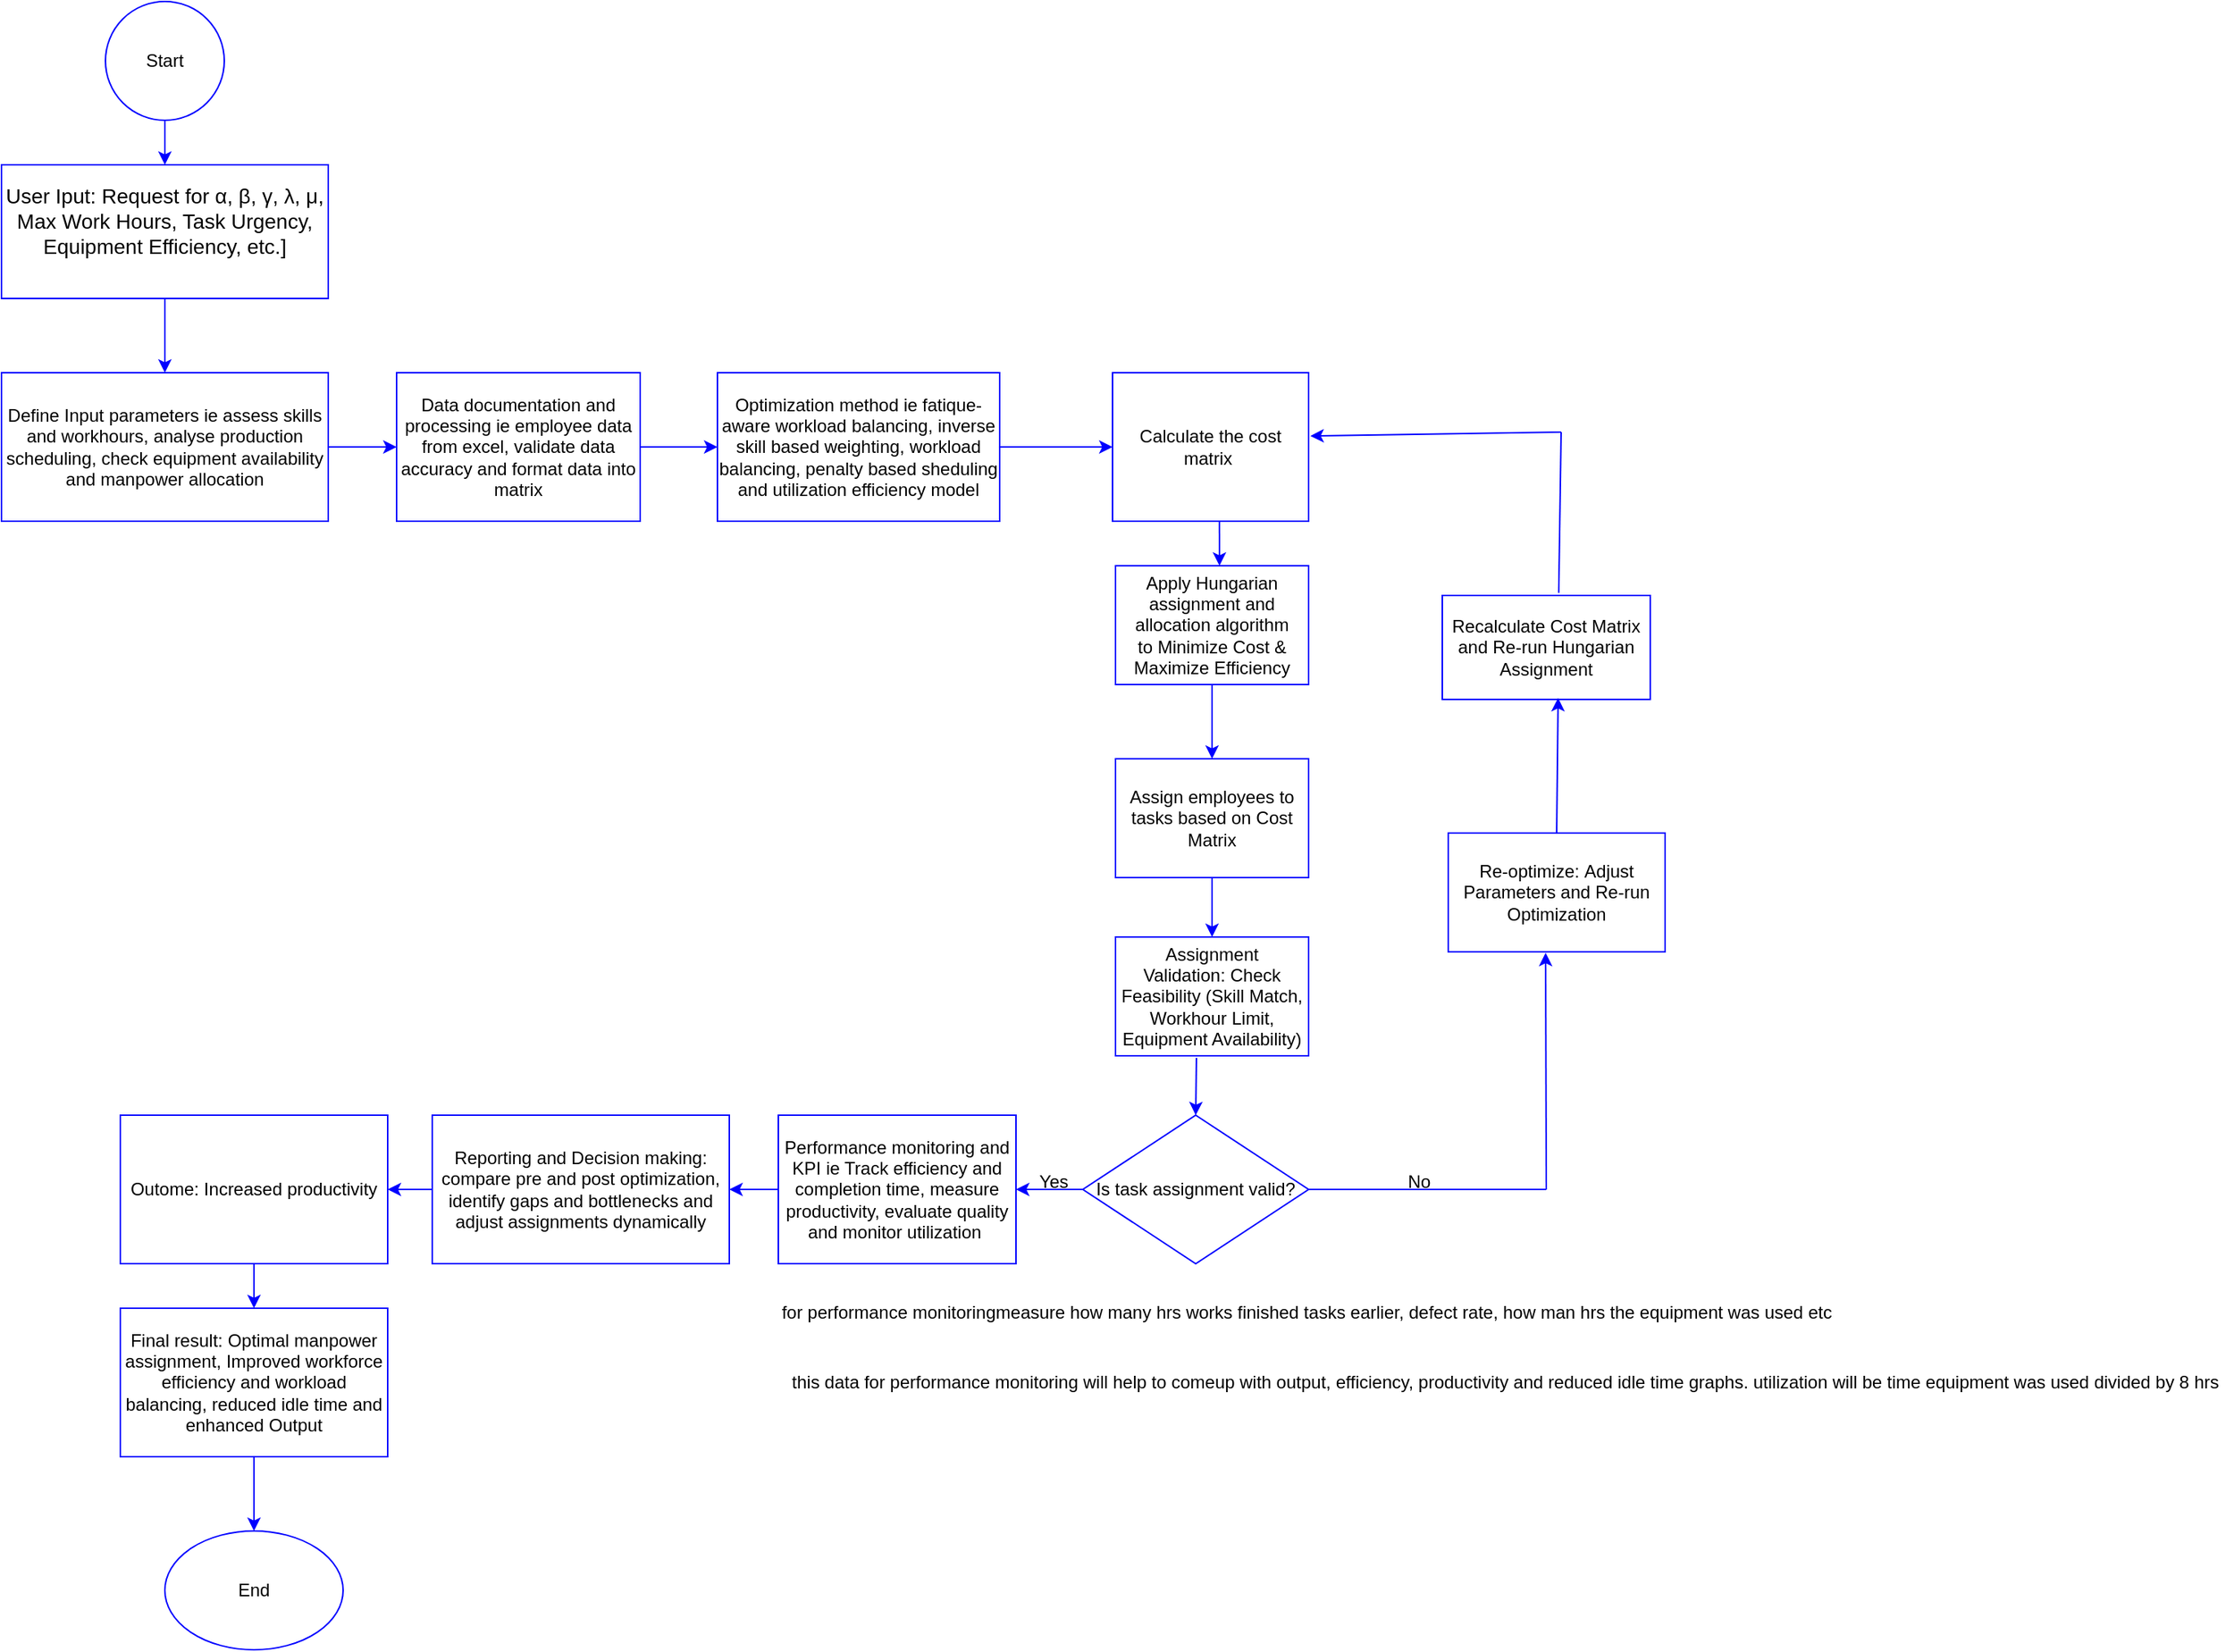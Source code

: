 <mxfile>
    <diagram name="Page-1" id="ewrQpTuAqCpcoub7UlBA">
        <mxGraphModel dx="689" dy="613" grid="1" gridSize="10" guides="1" tooltips="1" connect="1" arrows="1" fold="1" page="1" pageScale="1" pageWidth="850" pageHeight="1100" math="0" shadow="0">
            <root>
                <mxCell id="0"/>
                <mxCell id="1" parent="0"/>
                <mxCell id="90" value="Start" style="ellipse;whiteSpace=wrap;html=1;aspect=fixed;strokeColor=#0000FF;" vertex="1" parent="1">
                    <mxGeometry x="70" y="10" width="80" height="80" as="geometry"/>
                </mxCell>
                <mxCell id="111" style="edgeStyle=none;html=1;" edge="1" parent="1">
                    <mxGeometry relative="1" as="geometry">
                        <mxPoint x="30" y="180" as="targetPoint"/>
                        <mxPoint x="30" y="180" as="sourcePoint"/>
                    </mxGeometry>
                </mxCell>
                <object label="&lt;font style=&quot;font-size: 14px;&quot;&gt;User Iput: Request for&amp;nbsp;&lt;/font&gt;&lt;span style=&quot;background-color: transparent; font-size: 14px;&quot;&gt;α, β, γ, λ, μ, Max Work Hours, Task Urgency, Equipment Efficiency, etc.]&lt;/span&gt;&lt;div&gt;&lt;span style=&quot;background-color: transparent;&quot;&gt;&lt;br&gt;&lt;/span&gt;&lt;/div&gt;" id="91">
                    <mxCell style="rounded=0;whiteSpace=wrap;html=1;strokeColor=#0000FF;" vertex="1" parent="1">
                        <mxGeometry y="120" width="220" height="90" as="geometry"/>
                    </mxCell>
                </object>
                <mxCell id="92" value="Define Input parameters ie assess skills and workhours, analyse production scheduling, check equipment availability and manpower allocation" style="rounded=0;whiteSpace=wrap;html=1;strokeColor=#0000FF;" vertex="1" parent="1">
                    <mxGeometry y="260" width="220" height="100" as="geometry"/>
                </mxCell>
                <mxCell id="118" value="" style="edgeStyle=none;html=1;strokeColor=#0000FF;" edge="1" parent="1" source="93" target="94">
                    <mxGeometry relative="1" as="geometry"/>
                </mxCell>
                <mxCell id="93" value="Data documentation and processing ie employee data from excel, validate data accuracy and format data into matrix" style="rounded=0;whiteSpace=wrap;html=1;strokeColor=#0000FF;" vertex="1" parent="1">
                    <mxGeometry x="266" y="260" width="164" height="100" as="geometry"/>
                </mxCell>
                <mxCell id="94" value="Optimization method ie fatique-aware workload balancing, inverse skill based weighting, workload balancing, penalty based sheduling and utilization efficiency model" style="rounded=0;whiteSpace=wrap;html=1;strokeColor=#0000FF;" vertex="1" parent="1">
                    <mxGeometry x="482" y="260" width="190" height="100" as="geometry"/>
                </mxCell>
                <mxCell id="95" value="Apply Hungarian assignment and allocation algorithm to&amp;nbsp;Minimize Cost &amp;amp; Maximize Efficiency" style="rounded=0;whiteSpace=wrap;html=1;strokeColor=#0000FF;" vertex="1" parent="1">
                    <mxGeometry x="750" y="390" width="130" height="80" as="geometry"/>
                </mxCell>
                <mxCell id="96" value="Calculate the cost matrix&amp;nbsp;" style="rounded=0;whiteSpace=wrap;html=1;strokeColor=#0000FF;" vertex="1" parent="1">
                    <mxGeometry x="748" y="260" width="132" height="100" as="geometry"/>
                </mxCell>
                <mxCell id="97" value="Assign employees to tasks based on Cost Matrix" style="rounded=0;whiteSpace=wrap;html=1;strokeColor=#0000FF;" vertex="1" parent="1">
                    <mxGeometry x="750" y="520" width="130" height="80" as="geometry"/>
                </mxCell>
                <mxCell id="98" value="Assignment Validation:&amp;nbsp;Check Feasibility (Skill Match, Workhour Limit, Equipment Availability)" style="rounded=0;whiteSpace=wrap;html=1;strokeColor=#0000FF;" vertex="1" parent="1">
                    <mxGeometry x="750" y="640" width="130" height="80" as="geometry"/>
                </mxCell>
                <mxCell id="99" value="Is task assignment valid?" style="rhombus;whiteSpace=wrap;html=1;strokeColor=#0000FF;" vertex="1" parent="1">
                    <mxGeometry x="728" y="760" width="152" height="100" as="geometry"/>
                </mxCell>
                <mxCell id="101" value="Performance monitoring and KPI ie Track efficiency and completion time, measure productivity, evaluate quality and monitor utilization&amp;nbsp;" style="rounded=0;whiteSpace=wrap;html=1;strokeColor=#0000FF;" vertex="1" parent="1">
                    <mxGeometry x="523" y="760" width="160" height="100" as="geometry"/>
                </mxCell>
                <mxCell id="103" value="Reporting and Decision making: compare pre and post optimization, identify gaps and bottlenecks and adjust assignments dynamically" style="rounded=0;whiteSpace=wrap;html=1;strokeColor=#0000FF;" vertex="1" parent="1">
                    <mxGeometry x="290" y="760" width="200" height="100" as="geometry"/>
                </mxCell>
                <mxCell id="104" value="Outome: Increased productivity" style="rounded=0;whiteSpace=wrap;html=1;strokeColor=#0000FF;" vertex="1" parent="1">
                    <mxGeometry x="80" y="760" width="180" height="100" as="geometry"/>
                </mxCell>
                <mxCell id="105" value="End" style="ellipse;whiteSpace=wrap;html=1;strokeColor=#0000FF;" vertex="1" parent="1">
                    <mxGeometry x="110" y="1040" width="120" height="80" as="geometry"/>
                </mxCell>
                <mxCell id="106" value="Re-optimize:&amp;nbsp;Adjust Parameters and Re-run Optimization" style="rounded=0;whiteSpace=wrap;html=1;strokeColor=#0000FF;" vertex="1" parent="1">
                    <mxGeometry x="974" y="570" width="146" height="80" as="geometry"/>
                </mxCell>
                <mxCell id="107" value="Final result: Optimal manpower assignment, Improved workforce efficiency and workload balancing, reduced idle time and enhanced Output" style="rounded=0;whiteSpace=wrap;html=1;strokeColor=#0000FF;" vertex="1" parent="1">
                    <mxGeometry x="80" y="890" width="180" height="100" as="geometry"/>
                </mxCell>
                <mxCell id="113" value="Recalculate Cost Matrix and Re-run Hungarian Assignment" style="rounded=0;whiteSpace=wrap;html=1;strokeColor=#0000FF;" vertex="1" parent="1">
                    <mxGeometry x="970" y="410" width="140" height="70" as="geometry"/>
                </mxCell>
                <mxCell id="114" value="" style="endArrow=classic;html=1;exitX=0.5;exitY=1;exitDx=0;exitDy=0;strokeColor=#0000FF;" edge="1" parent="1" source="90">
                    <mxGeometry width="50" height="50" relative="1" as="geometry">
                        <mxPoint x="380" y="320" as="sourcePoint"/>
                        <mxPoint x="110" y="120" as="targetPoint"/>
                    </mxGeometry>
                </mxCell>
                <mxCell id="115" value="" style="endArrow=classic;html=1;exitX=0.5;exitY=1;exitDx=0;exitDy=0;strokeColor=#0000FF;" edge="1" parent="1" source="91" target="92">
                    <mxGeometry width="50" height="50" relative="1" as="geometry">
                        <mxPoint x="380" y="320" as="sourcePoint"/>
                        <mxPoint x="430" y="270" as="targetPoint"/>
                    </mxGeometry>
                </mxCell>
                <mxCell id="116" value="" style="endArrow=classic;html=1;exitX=1;exitY=0.5;exitDx=0;exitDy=0;strokeColor=#0000FF;" edge="1" parent="1" source="92" target="93">
                    <mxGeometry width="50" height="50" relative="1" as="geometry">
                        <mxPoint x="310" y="320" as="sourcePoint"/>
                        <mxPoint x="360" y="270" as="targetPoint"/>
                    </mxGeometry>
                </mxCell>
                <mxCell id="119" value="" style="endArrow=classic;html=1;exitX=1;exitY=0.5;exitDx=0;exitDy=0;entryX=0;entryY=0.5;entryDx=0;entryDy=0;strokeColor=#0000FF;" edge="1" parent="1" source="94" target="96">
                    <mxGeometry width="50" height="50" relative="1" as="geometry">
                        <mxPoint x="310" y="320" as="sourcePoint"/>
                        <mxPoint x="360" y="270" as="targetPoint"/>
                    </mxGeometry>
                </mxCell>
                <mxCell id="120" value="" style="endArrow=classic;html=1;exitX=0.545;exitY=1;exitDx=0;exitDy=0;exitPerimeter=0;strokeColor=#0000FF;" edge="1" parent="1" source="96">
                    <mxGeometry width="50" height="50" relative="1" as="geometry">
                        <mxPoint x="640" y="320" as="sourcePoint"/>
                        <mxPoint x="820" y="390" as="targetPoint"/>
                    </mxGeometry>
                </mxCell>
                <mxCell id="121" value="" style="endArrow=classic;html=1;exitX=0.5;exitY=1;exitDx=0;exitDy=0;entryX=0.5;entryY=0;entryDx=0;entryDy=0;strokeColor=#0000FF;" edge="1" parent="1" source="95" target="97">
                    <mxGeometry width="50" height="50" relative="1" as="geometry">
                        <mxPoint x="640" y="320" as="sourcePoint"/>
                        <mxPoint x="690" y="270" as="targetPoint"/>
                    </mxGeometry>
                </mxCell>
                <mxCell id="122" value="" style="endArrow=classic;html=1;exitX=0.5;exitY=1;exitDx=0;exitDy=0;strokeColor=#0000FF;" edge="1" parent="1" source="97" target="98">
                    <mxGeometry width="50" height="50" relative="1" as="geometry">
                        <mxPoint x="640" y="570" as="sourcePoint"/>
                        <mxPoint x="690" y="520" as="targetPoint"/>
                    </mxGeometry>
                </mxCell>
                <mxCell id="124" value="" style="endArrow=classic;html=1;entryX=0.5;entryY=0;entryDx=0;entryDy=0;exitX=0.419;exitY=1.018;exitDx=0;exitDy=0;exitPerimeter=0;strokeColor=#0000FF;" edge="1" parent="1" source="98" target="99">
                    <mxGeometry width="50" height="50" relative="1" as="geometry">
                        <mxPoint x="640" y="570" as="sourcePoint"/>
                        <mxPoint x="690" y="520" as="targetPoint"/>
                    </mxGeometry>
                </mxCell>
                <mxCell id="125" value="" style="endArrow=classic;html=1;exitX=0;exitY=0.5;exitDx=0;exitDy=0;entryX=1;entryY=0.5;entryDx=0;entryDy=0;strokeColor=#0000FF;" edge="1" parent="1" source="99" target="101">
                    <mxGeometry width="50" height="50" relative="1" as="geometry">
                        <mxPoint x="640" y="570" as="sourcePoint"/>
                        <mxPoint x="690" y="520" as="targetPoint"/>
                    </mxGeometry>
                </mxCell>
                <mxCell id="126" value="" style="endArrow=classic;html=1;exitX=0;exitY=0.5;exitDx=0;exitDy=0;strokeColor=#0000FF;" edge="1" parent="1" source="101" target="103">
                    <mxGeometry width="50" height="50" relative="1" as="geometry">
                        <mxPoint x="640" y="570" as="sourcePoint"/>
                        <mxPoint x="690" y="520" as="targetPoint"/>
                    </mxGeometry>
                </mxCell>
                <mxCell id="127" value="" style="endArrow=classic;html=1;exitX=0;exitY=0.5;exitDx=0;exitDy=0;entryX=1;entryY=0.5;entryDx=0;entryDy=0;strokeColor=#0000FF;" edge="1" parent="1" source="103" target="104">
                    <mxGeometry width="50" height="50" relative="1" as="geometry">
                        <mxPoint x="640" y="570" as="sourcePoint"/>
                        <mxPoint x="690" y="520" as="targetPoint"/>
                    </mxGeometry>
                </mxCell>
                <mxCell id="128" value="" style="endArrow=classic;html=1;exitX=0.5;exitY=1;exitDx=0;exitDy=0;strokeColor=#0000FF;" edge="1" parent="1" source="104" target="107">
                    <mxGeometry width="50" height="50" relative="1" as="geometry">
                        <mxPoint x="210" y="890" as="sourcePoint"/>
                        <mxPoint x="260" y="840" as="targetPoint"/>
                    </mxGeometry>
                </mxCell>
                <mxCell id="130" value="" style="endArrow=classic;html=1;exitX=0.5;exitY=1;exitDx=0;exitDy=0;entryX=0.5;entryY=0;entryDx=0;entryDy=0;strokeColor=#0000FF;" edge="1" parent="1" source="107" target="105">
                    <mxGeometry width="50" height="50" relative="1" as="geometry">
                        <mxPoint x="210" y="890" as="sourcePoint"/>
                        <mxPoint x="260" y="840" as="targetPoint"/>
                    </mxGeometry>
                </mxCell>
                <mxCell id="131" value="" style="endArrow=none;html=1;exitX=1;exitY=0.5;exitDx=0;exitDy=0;strokeColor=#0000FF;" edge="1" parent="1" source="99">
                    <mxGeometry width="50" height="50" relative="1" as="geometry">
                        <mxPoint x="640" y="720" as="sourcePoint"/>
                        <mxPoint x="1040" y="810" as="targetPoint"/>
                    </mxGeometry>
                </mxCell>
                <mxCell id="132" value="" style="endArrow=classic;html=1;entryX=0.449;entryY=1.008;entryDx=0;entryDy=0;entryPerimeter=0;strokeColor=#0000FF;" edge="1" parent="1" target="106">
                    <mxGeometry width="50" height="50" relative="1" as="geometry">
                        <mxPoint x="1040" y="810" as="sourcePoint"/>
                        <mxPoint x="690" y="670" as="targetPoint"/>
                    </mxGeometry>
                </mxCell>
                <mxCell id="134" value="" style="endArrow=none;html=1;exitX=0.56;exitY=-0.025;exitDx=0;exitDy=0;exitPerimeter=0;strokeColor=#0000FF;" edge="1" parent="1" source="113">
                    <mxGeometry width="50" height="50" relative="1" as="geometry">
                        <mxPoint x="640" y="410" as="sourcePoint"/>
                        <mxPoint x="1050" y="300" as="targetPoint"/>
                    </mxGeometry>
                </mxCell>
                <mxCell id="135" value="" style="endArrow=classic;html=1;entryX=1.009;entryY=0.426;entryDx=0;entryDy=0;entryPerimeter=0;strokeColor=#0000FF;" edge="1" parent="1" target="96">
                    <mxGeometry width="50" height="50" relative="1" as="geometry">
                        <mxPoint x="1050" y="300" as="sourcePoint"/>
                        <mxPoint x="690" y="360" as="targetPoint"/>
                    </mxGeometry>
                </mxCell>
                <mxCell id="136" value="" style="endArrow=classic;html=1;exitX=0.5;exitY=0;exitDx=0;exitDy=0;entryX=0.557;entryY=0.986;entryDx=0;entryDy=0;entryPerimeter=0;strokeColor=#0000FF;" edge="1" parent="1" source="106" target="113">
                    <mxGeometry width="50" height="50" relative="1" as="geometry">
                        <mxPoint x="640" y="490" as="sourcePoint"/>
                        <mxPoint x="690" y="440" as="targetPoint"/>
                    </mxGeometry>
                </mxCell>
                <mxCell id="139" value="for performance monitoringmeasure how many hrs works finished tasks earlier, defect rate, how man hrs the equipment was used etc&amp;nbsp;" style="text;html=1;align=center;verticalAlign=middle;resizable=0;points=[];autosize=1;strokeColor=none;fillColor=none;" vertex="1" parent="1">
                    <mxGeometry x="515" y="878" width="730" height="30" as="geometry"/>
                </mxCell>
                <mxCell id="140" value="this data for performance monitoring will help to comeup with output, efficiency, productivity and reduced idle time graphs. utilization will be time equipment was used divided by 8 hrs" style="text;html=1;align=center;verticalAlign=middle;resizable=0;points=[];autosize=1;strokeColor=none;fillColor=none;" vertex="1" parent="1">
                    <mxGeometry x="522" y="925" width="980" height="30" as="geometry"/>
                </mxCell>
                <mxCell id="142" value="No" style="text;html=1;align=center;verticalAlign=middle;resizable=0;points=[];autosize=1;strokeColor=none;fillColor=none;" vertex="1" parent="1">
                    <mxGeometry x="934" y="790" width="40" height="30" as="geometry"/>
                </mxCell>
                <mxCell id="144" value="Yes" style="text;html=1;align=center;verticalAlign=middle;resizable=0;points=[];autosize=1;strokeColor=none;fillColor=none;" vertex="1" parent="1">
                    <mxGeometry x="688" y="790" width="40" height="30" as="geometry"/>
                </mxCell>
            </root>
        </mxGraphModel>
    </diagram>
</mxfile>